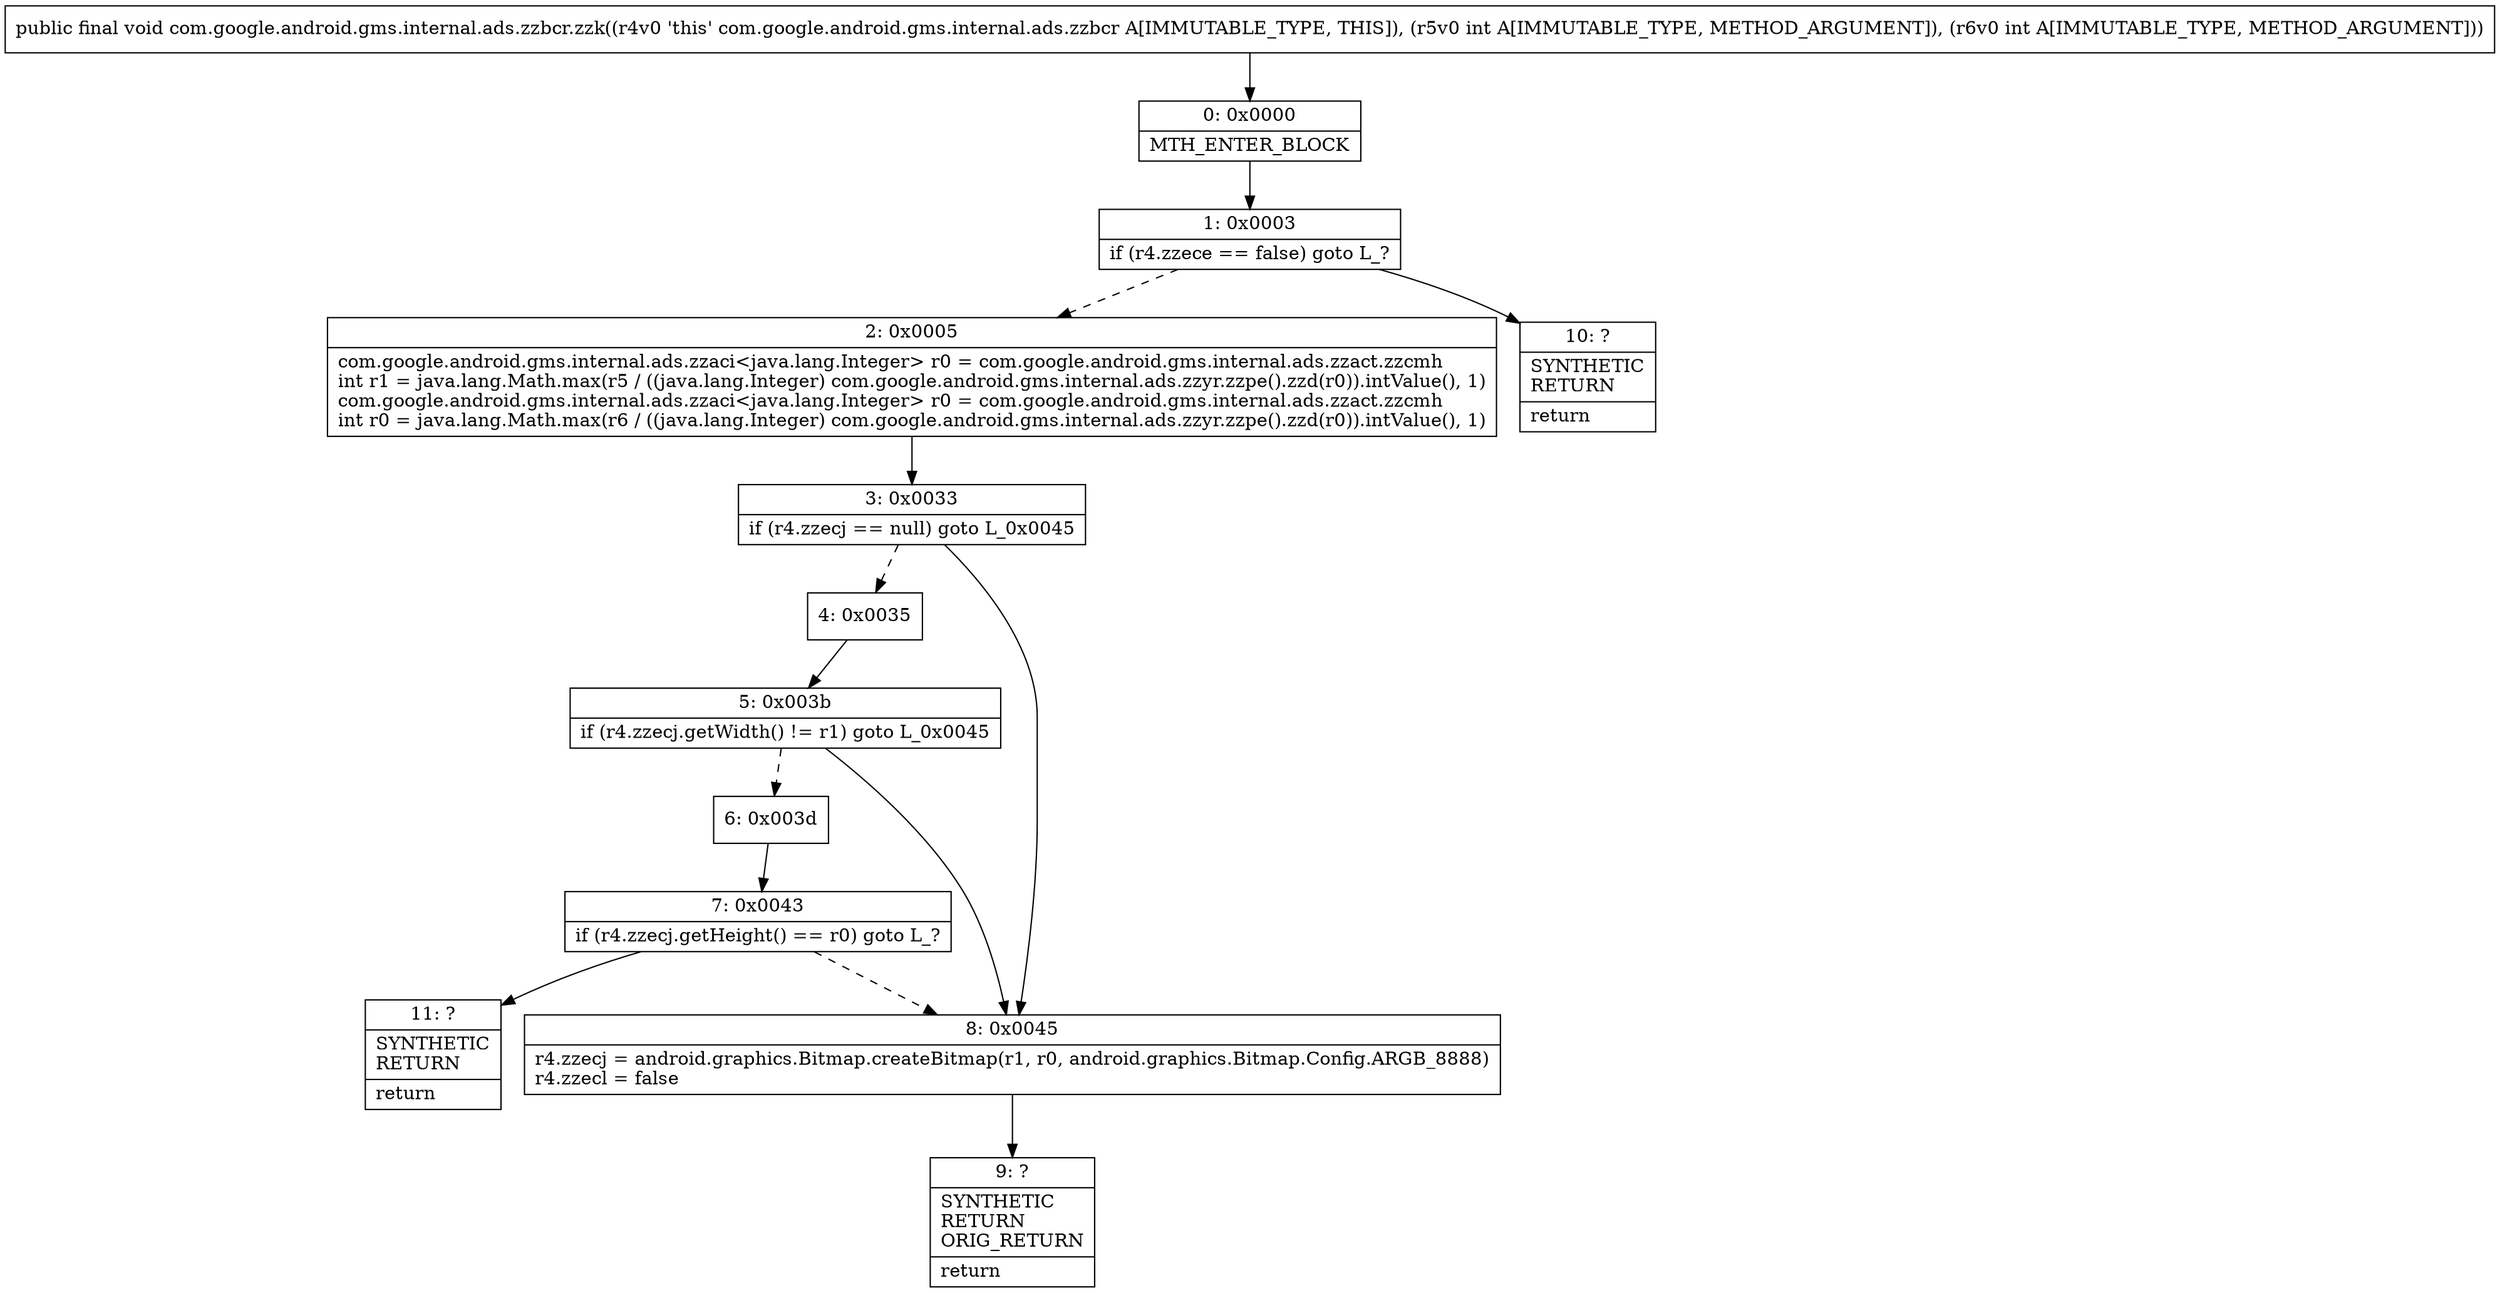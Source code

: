 digraph "CFG forcom.google.android.gms.internal.ads.zzbcr.zzk(II)V" {
Node_0 [shape=record,label="{0\:\ 0x0000|MTH_ENTER_BLOCK\l}"];
Node_1 [shape=record,label="{1\:\ 0x0003|if (r4.zzece == false) goto L_?\l}"];
Node_2 [shape=record,label="{2\:\ 0x0005|com.google.android.gms.internal.ads.zzaci\<java.lang.Integer\> r0 = com.google.android.gms.internal.ads.zzact.zzcmh\lint r1 = java.lang.Math.max(r5 \/ ((java.lang.Integer) com.google.android.gms.internal.ads.zzyr.zzpe().zzd(r0)).intValue(), 1)\lcom.google.android.gms.internal.ads.zzaci\<java.lang.Integer\> r0 = com.google.android.gms.internal.ads.zzact.zzcmh\lint r0 = java.lang.Math.max(r6 \/ ((java.lang.Integer) com.google.android.gms.internal.ads.zzyr.zzpe().zzd(r0)).intValue(), 1)\l}"];
Node_3 [shape=record,label="{3\:\ 0x0033|if (r4.zzecj == null) goto L_0x0045\l}"];
Node_4 [shape=record,label="{4\:\ 0x0035}"];
Node_5 [shape=record,label="{5\:\ 0x003b|if (r4.zzecj.getWidth() != r1) goto L_0x0045\l}"];
Node_6 [shape=record,label="{6\:\ 0x003d}"];
Node_7 [shape=record,label="{7\:\ 0x0043|if (r4.zzecj.getHeight() == r0) goto L_?\l}"];
Node_8 [shape=record,label="{8\:\ 0x0045|r4.zzecj = android.graphics.Bitmap.createBitmap(r1, r0, android.graphics.Bitmap.Config.ARGB_8888)\lr4.zzecl = false\l}"];
Node_9 [shape=record,label="{9\:\ ?|SYNTHETIC\lRETURN\lORIG_RETURN\l|return\l}"];
Node_10 [shape=record,label="{10\:\ ?|SYNTHETIC\lRETURN\l|return\l}"];
Node_11 [shape=record,label="{11\:\ ?|SYNTHETIC\lRETURN\l|return\l}"];
MethodNode[shape=record,label="{public final void com.google.android.gms.internal.ads.zzbcr.zzk((r4v0 'this' com.google.android.gms.internal.ads.zzbcr A[IMMUTABLE_TYPE, THIS]), (r5v0 int A[IMMUTABLE_TYPE, METHOD_ARGUMENT]), (r6v0 int A[IMMUTABLE_TYPE, METHOD_ARGUMENT])) }"];
MethodNode -> Node_0;
Node_0 -> Node_1;
Node_1 -> Node_2[style=dashed];
Node_1 -> Node_10;
Node_2 -> Node_3;
Node_3 -> Node_4[style=dashed];
Node_3 -> Node_8;
Node_4 -> Node_5;
Node_5 -> Node_6[style=dashed];
Node_5 -> Node_8;
Node_6 -> Node_7;
Node_7 -> Node_8[style=dashed];
Node_7 -> Node_11;
Node_8 -> Node_9;
}

